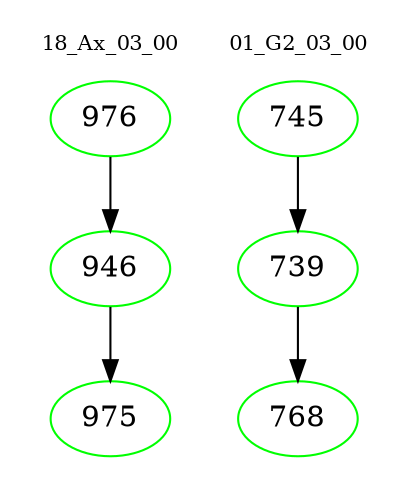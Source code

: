 digraph{
subgraph cluster_0 {
color = white
label = "18_Ax_03_00";
fontsize=10;
T0_976 [label="976", color="green"]
T0_976 -> T0_946 [color="black"]
T0_946 [label="946", color="green"]
T0_946 -> T0_975 [color="black"]
T0_975 [label="975", color="green"]
}
subgraph cluster_1 {
color = white
label = "01_G2_03_00";
fontsize=10;
T1_745 [label="745", color="green"]
T1_745 -> T1_739 [color="black"]
T1_739 [label="739", color="green"]
T1_739 -> T1_768 [color="black"]
T1_768 [label="768", color="green"]
}
}

